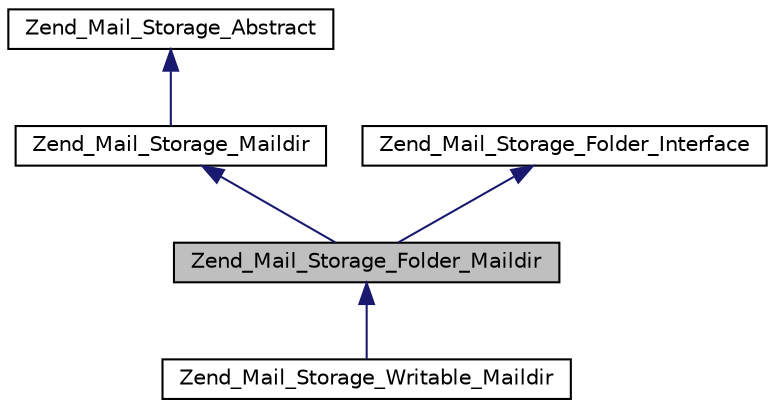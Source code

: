 digraph G
{
  edge [fontname="Helvetica",fontsize="10",labelfontname="Helvetica",labelfontsize="10"];
  node [fontname="Helvetica",fontsize="10",shape=record];
  Node1 [label="Zend_Mail_Storage_Folder_Maildir",height=0.2,width=0.4,color="black", fillcolor="grey75", style="filled" fontcolor="black"];
  Node2 -> Node1 [dir="back",color="midnightblue",fontsize="10",style="solid",fontname="Helvetica"];
  Node2 [label="Zend_Mail_Storage_Maildir",height=0.2,width=0.4,color="black", fillcolor="white", style="filled",URL="$class_zend___mail___storage___maildir.html"];
  Node3 -> Node2 [dir="back",color="midnightblue",fontsize="10",style="solid",fontname="Helvetica"];
  Node3 [label="Zend_Mail_Storage_Abstract",height=0.2,width=0.4,color="black", fillcolor="white", style="filled",URL="$class_zend___mail___storage___abstract.html"];
  Node4 -> Node1 [dir="back",color="midnightblue",fontsize="10",style="solid",fontname="Helvetica"];
  Node4 [label="Zend_Mail_Storage_Folder_Interface",height=0.2,width=0.4,color="black", fillcolor="white", style="filled",URL="$interface_zend___mail___storage___folder___interface.html"];
  Node1 -> Node5 [dir="back",color="midnightblue",fontsize="10",style="solid",fontname="Helvetica"];
  Node5 [label="Zend_Mail_Storage_Writable_Maildir",height=0.2,width=0.4,color="black", fillcolor="white", style="filled",URL="$class_zend___mail___storage___writable___maildir.html"];
}
